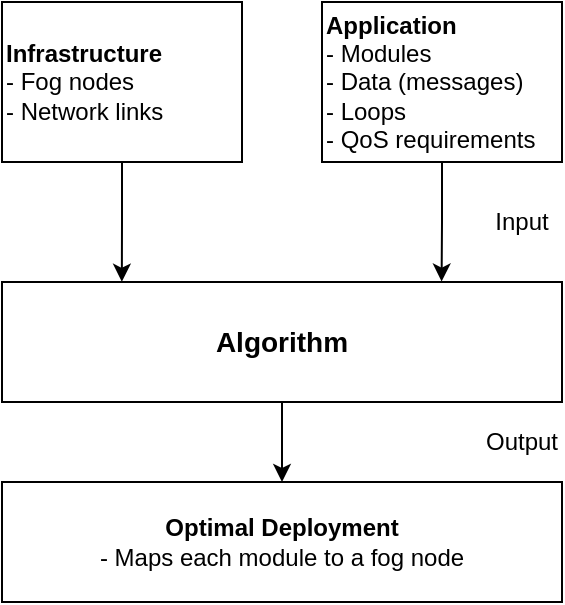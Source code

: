 <mxfile pages="3" version="11.1.4" type="device"><diagram id="JqC099eQxSFEBfu8Cezn" name="Algorithm architecture"><mxGraphModel dx="946" dy="682" grid="1" gridSize="10" guides="1" tooltips="1" connect="1" arrows="1" fold="1" page="1" pageScale="1" pageWidth="1169" pageHeight="827" math="0" shadow="0"><root><mxCell id="0"/><mxCell id="1" parent="0"/><mxCell id="ImEwjiSxklP0XgpYmJRZ-2" style="edgeStyle=orthogonalEdgeStyle;rounded=0;orthogonalLoop=1;jettySize=auto;html=1;exitX=0.5;exitY=1;exitDx=0;exitDy=0;entryX=0.214;entryY=-0.002;entryDx=0;entryDy=0;entryPerimeter=0;strokeColor=#000000;fillColor=#FFFFFF;fontColor=#000000;" parent="1" source="-SouzLlQtnFtf4Doc_B7-1" target="-SouzLlQtnFtf4Doc_B7-4" edge="1"><mxGeometry relative="1" as="geometry"/></mxCell><mxCell id="-SouzLlQtnFtf4Doc_B7-1" value="&lt;b&gt;Infrastructure&lt;/b&gt;&lt;br&gt;- Fog nodes&lt;br&gt;- Network links" style="rounded=0;whiteSpace=wrap;html=1;align=left;" parent="1" vertex="1"><mxGeometry x="140" y="90" width="120" height="80" as="geometry"/></mxCell><mxCell id="ImEwjiSxklP0XgpYmJRZ-3" style="edgeStyle=orthogonalEdgeStyle;rounded=0;orthogonalLoop=1;jettySize=auto;html=1;exitX=0.5;exitY=1;exitDx=0;exitDy=0;entryX=0.785;entryY=-0.004;entryDx=0;entryDy=0;entryPerimeter=0;strokeColor=#000000;fillColor=#FFFFFF;fontColor=#000000;" parent="1" source="-SouzLlQtnFtf4Doc_B7-2" target="-SouzLlQtnFtf4Doc_B7-4" edge="1"><mxGeometry relative="1" as="geometry"/></mxCell><mxCell id="-SouzLlQtnFtf4Doc_B7-2" value="&lt;b&gt;Application&lt;/b&gt;&lt;br&gt;- Modules&lt;br&gt;- Data (messages)&lt;br&gt;- Loops&lt;br&gt;- QoS requirements" style="rounded=0;whiteSpace=wrap;html=1;align=left;" parent="1" vertex="1"><mxGeometry x="300" y="90" width="120" height="80" as="geometry"/></mxCell><mxCell id="-SouzLlQtnFtf4Doc_B7-9" style="edgeStyle=orthogonalEdgeStyle;rounded=0;orthogonalLoop=1;jettySize=auto;html=1;exitX=0.5;exitY=1;exitDx=0;exitDy=0;entryX=0.5;entryY=0;entryDx=0;entryDy=0;" parent="1" source="-SouzLlQtnFtf4Doc_B7-4" target="-SouzLlQtnFtf4Doc_B7-8" edge="1"><mxGeometry relative="1" as="geometry"/></mxCell><mxCell id="-SouzLlQtnFtf4Doc_B7-4" value="&lt;b&gt;&lt;font style=&quot;font-size: 14px&quot;&gt;Algorithm&lt;/font&gt;&lt;/b&gt;" style="rounded=0;whiteSpace=wrap;html=1;" parent="1" vertex="1"><mxGeometry x="140" y="230" width="280" height="60" as="geometry"/></mxCell><mxCell id="-SouzLlQtnFtf4Doc_B7-8" value="&lt;b&gt;Optimal Deployment&lt;/b&gt;&lt;br&gt;- Maps each module to a fog node" style="rounded=0;whiteSpace=wrap;html=1;" parent="1" vertex="1"><mxGeometry x="140" y="330" width="280" height="60" as="geometry"/></mxCell><mxCell id="-SouzLlQtnFtf4Doc_B7-10" value="Input" style="text;html=1;strokeColor=none;fillColor=none;align=center;verticalAlign=middle;whiteSpace=wrap;rounded=0;" parent="1" vertex="1"><mxGeometry x="380" y="190" width="40" height="20" as="geometry"/></mxCell><mxCell id="-SouzLlQtnFtf4Doc_B7-11" value="Output" style="text;html=1;strokeColor=none;fillColor=none;align=center;verticalAlign=middle;whiteSpace=wrap;rounded=0;" parent="1" vertex="1"><mxGeometry x="380" y="300" width="40" height="20" as="geometry"/></mxCell></root></mxGraphModel></diagram></mxfile>